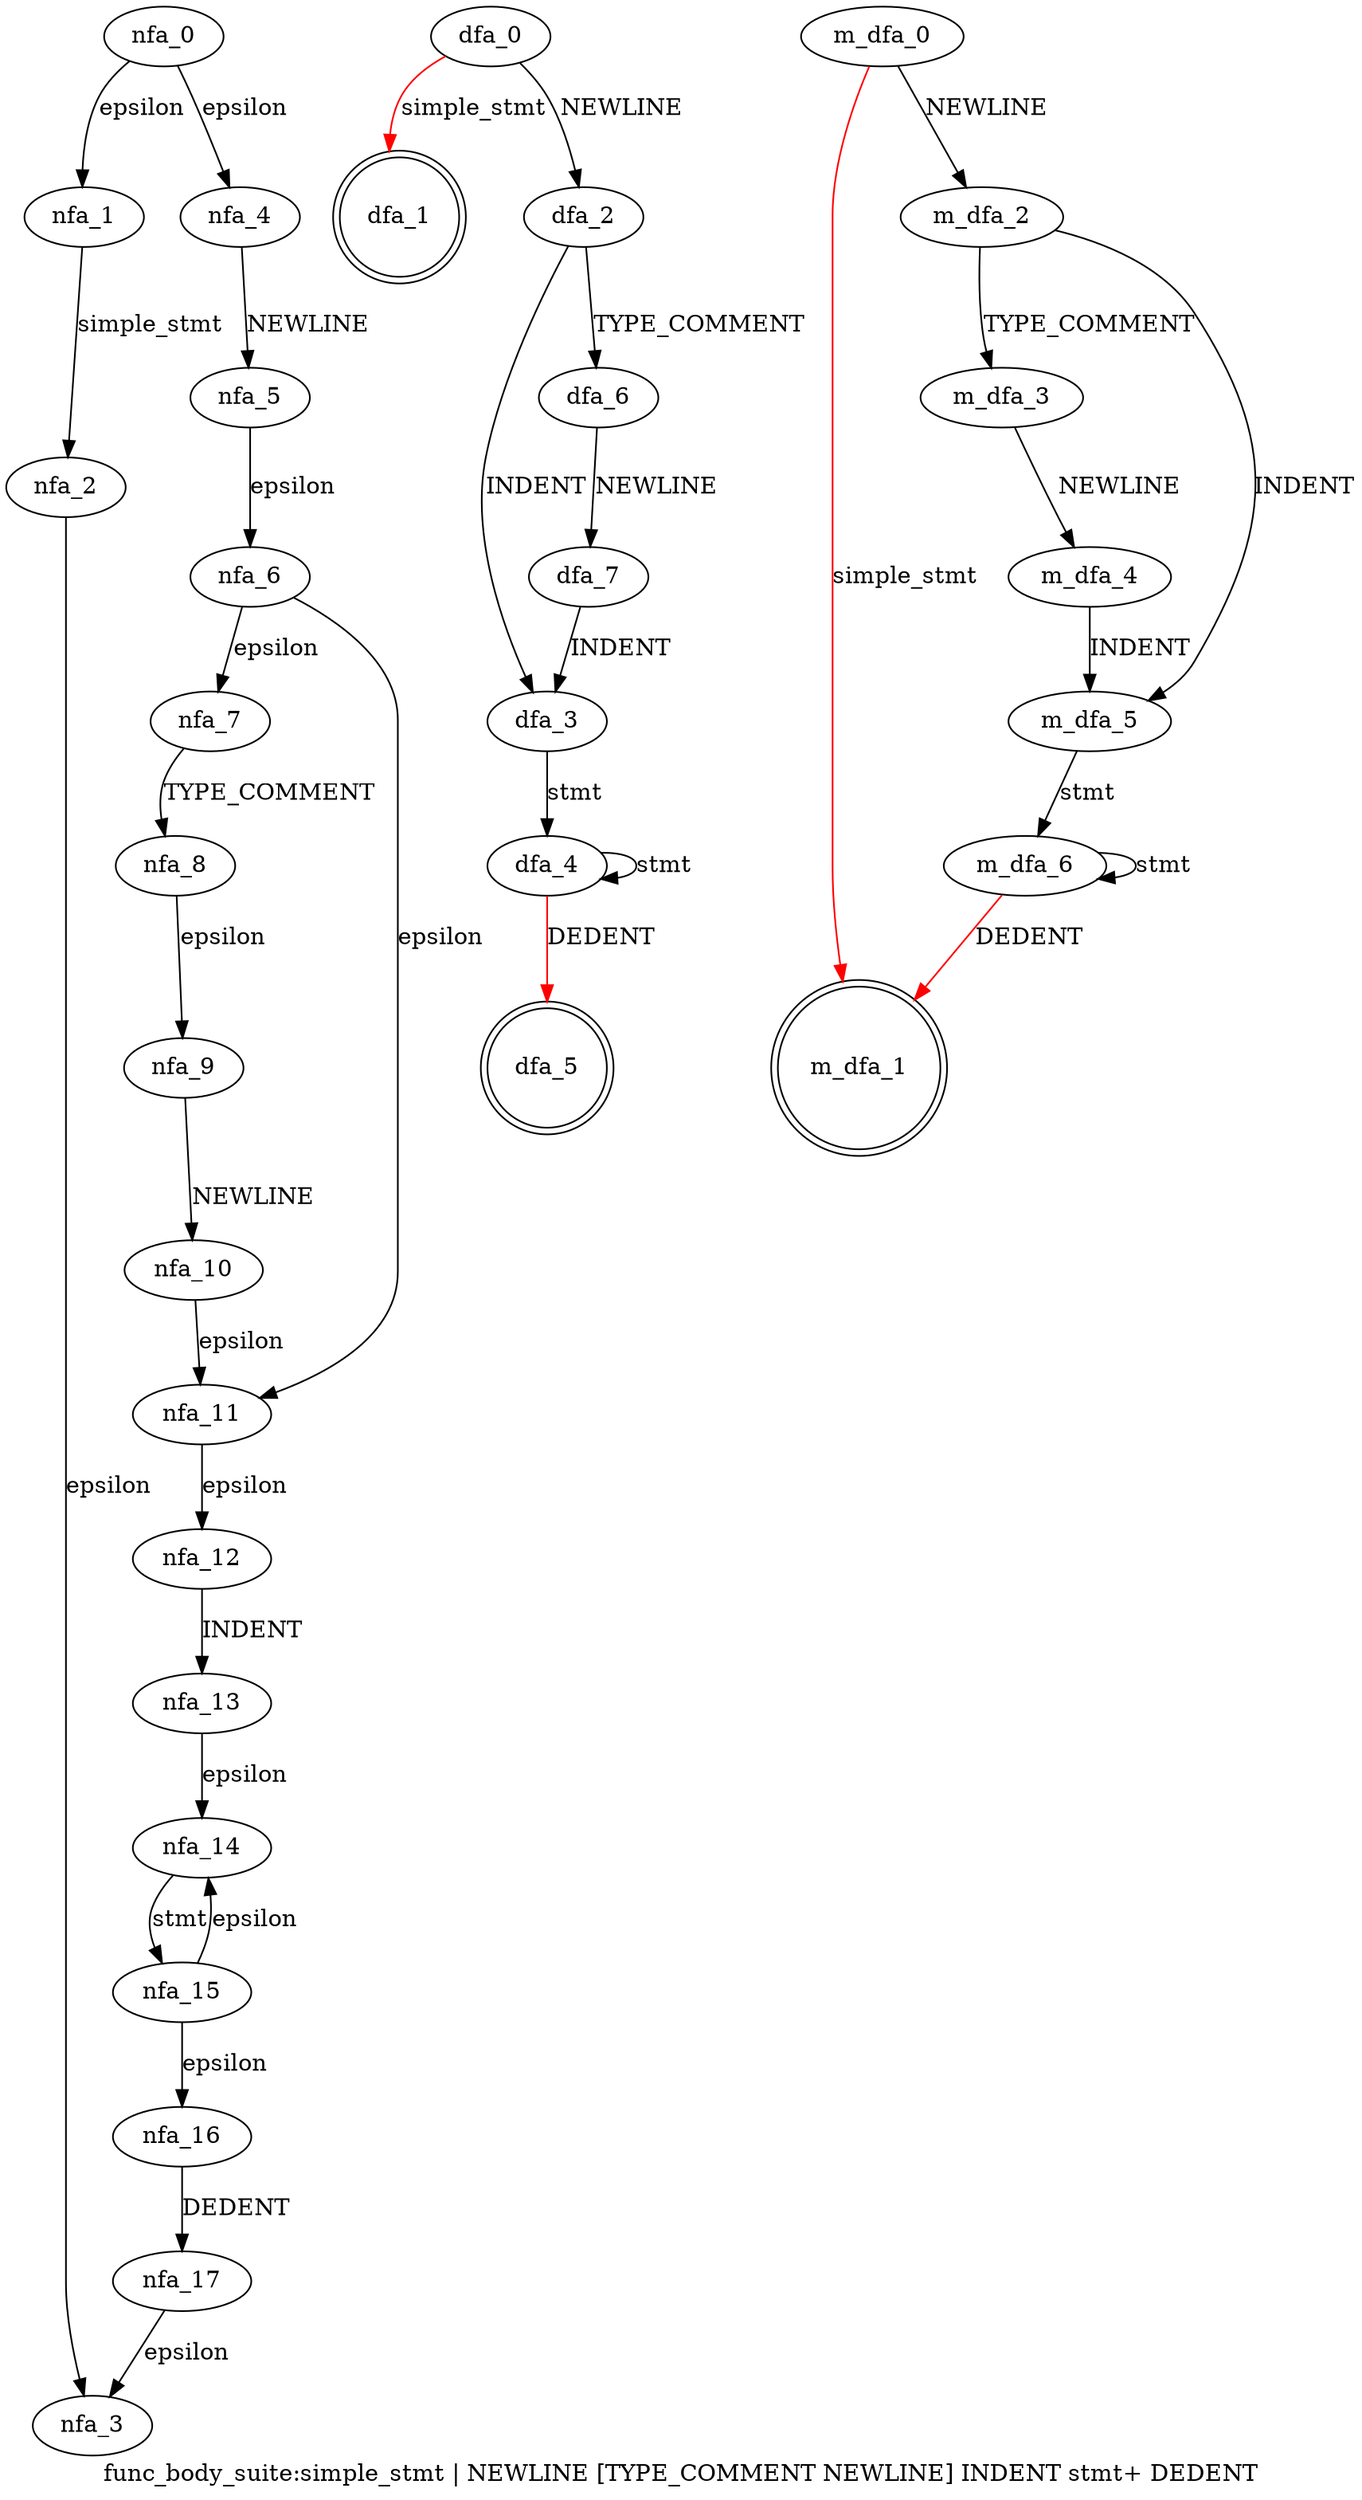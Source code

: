 digraph func_body_suite {
 graph[label="func_body_suite:simple_stmt | NEWLINE [TYPE_COMMENT NEWLINE] INDENT stmt+ DEDENT"]
 subgraph func_body_suite_nfa {
  nfa_0->nfa_1[label="epsilon"]
  nfa_1->nfa_2[label="simple_stmt"]
  nfa_2->nfa_3[label="epsilon"]
  nfa_0->nfa_4[label="epsilon"]
  nfa_4->nfa_5[label="NEWLINE"]
  nfa_5->nfa_6[label="epsilon"]
  nfa_6->nfa_7[label="epsilon"]
  nfa_7->nfa_8[label="TYPE_COMMENT"]
  nfa_8->nfa_9[label="epsilon"]
  nfa_9->nfa_10[label="NEWLINE"]
  nfa_10->nfa_11[label="epsilon"]
  nfa_11->nfa_12[label="epsilon"]
  nfa_12->nfa_13[label="INDENT"]
  nfa_13->nfa_14[label="epsilon"]
  nfa_14->nfa_15[label="stmt"]
  nfa_15->nfa_14[label="epsilon"]
  nfa_15->nfa_16[label="epsilon"]
  nfa_16->nfa_17[label="DEDENT"]
  nfa_17->nfa_3[label="epsilon"]
  nfa_6->nfa_11[label="epsilon"]
  }
 subgraph func_body_suite_dfa {
  dfa_0->dfa_1[label="simple_stmt",color=red]
  dfa_0->dfa_2[label="NEWLINE"]
  dfa_2->dfa_3[label="INDENT"]
  dfa_3->dfa_4[label="stmt"]
  dfa_4->dfa_5[label="DEDENT",color=red]
  dfa_4->dfa_4[label="stmt"]
  dfa_2->dfa_6[label="TYPE_COMMENT"]
  dfa_6->dfa_7[label="NEWLINE"]
  dfa_7->dfa_3[label="INDENT"]
  dfa_1[shape=doublecircle]
  dfa_5[shape=doublecircle]
  }
 subgraph func_body_suite_m_dfa {
  m_dfa_0->m_dfa_1[label="simple_stmt",color=red]
  m_dfa_0->m_dfa_2[label="NEWLINE"]
  m_dfa_2->m_dfa_3[label="TYPE_COMMENT"]
  m_dfa_3->m_dfa_4[label="NEWLINE"]
  m_dfa_4->m_dfa_5[label="INDENT"]
  m_dfa_5->m_dfa_6[label="stmt"]
  m_dfa_6->m_dfa_1[label="DEDENT",color=red]
  m_dfa_6->m_dfa_6[label="stmt"]
  m_dfa_2->m_dfa_5[label="INDENT"]
  m_dfa_1[shape=doublecircle]
  }
}
